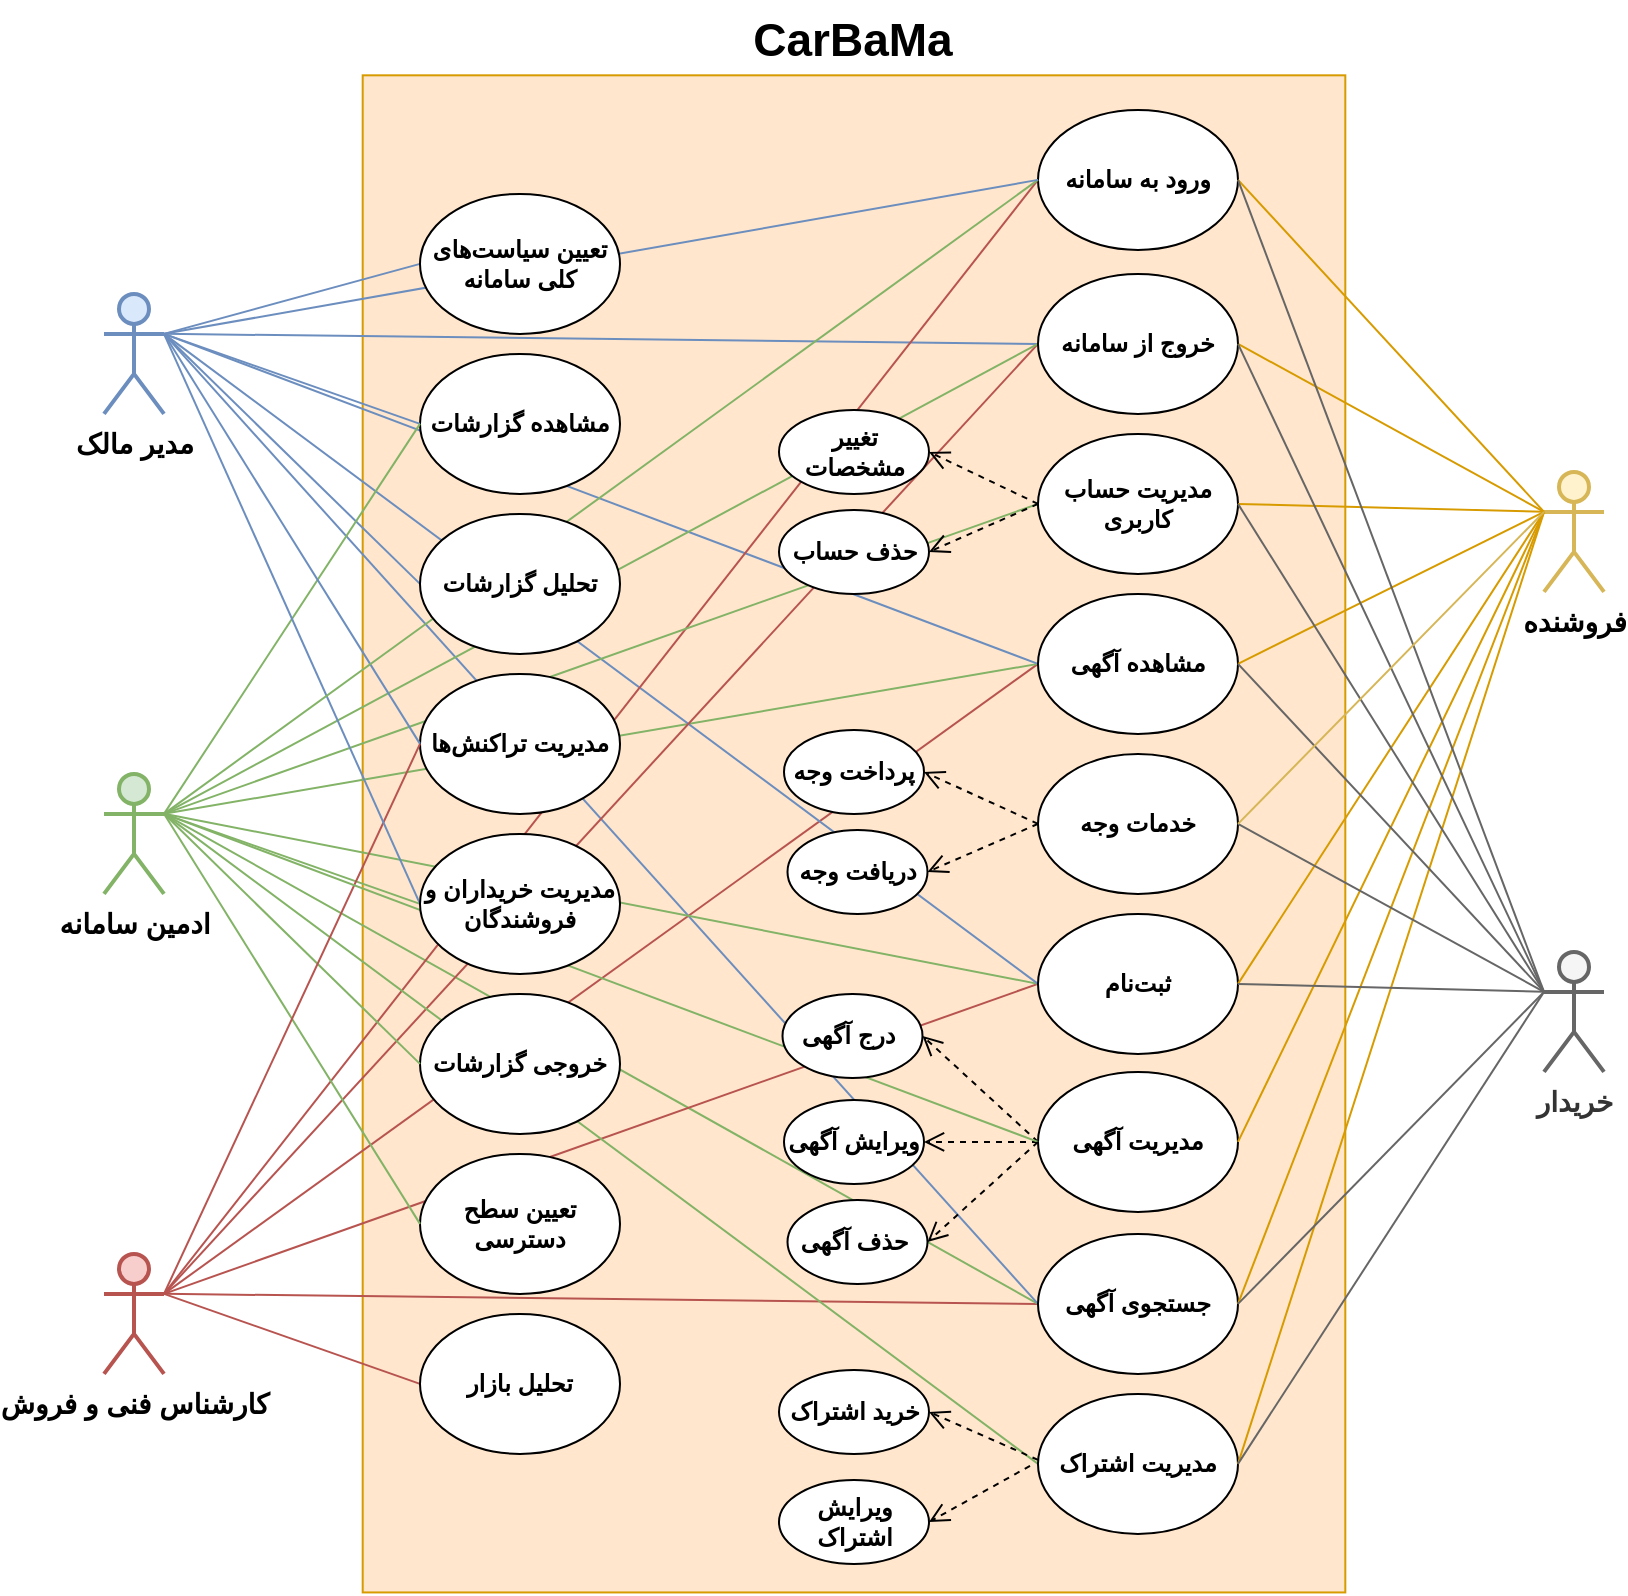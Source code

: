 <mxfile version="20.8.10" type="device"><diagram id="s_FNzx1s9uI6dU6BnIkg" name="Level0-Use-Case"><mxGraphModel dx="864" dy="1677" grid="1" gridSize="10" guides="1" tooltips="1" connect="1" arrows="1" fold="1" page="1" pageScale="1" pageWidth="827" pageHeight="1169" math="0" shadow="0"><root><mxCell id="bqhsrvmf-nutB7wtypz0-0"/><mxCell id="bqhsrvmf-nutB7wtypz0-1" parent="bqhsrvmf-nutB7wtypz0-0"/><mxCell id="bqhsrvmf-nutB7wtypz0-2" value="" style="rounded=0;whiteSpace=wrap;html=1;fillColor=#ffe6cc;strokeColor=#d79b00;" parent="bqhsrvmf-nutB7wtypz0-1" vertex="1"><mxGeometry x="167.34" y="-945.34" width="491.32" height="758.56" as="geometry"/></mxCell><mxCell id="dvvLqxRhYV_cquE6JAys-6" value="" style="endArrow=none;html=1;rounded=0;exitX=1;exitY=0.333;exitDx=0;exitDy=0;exitPerimeter=0;entryX=0;entryY=0.5;entryDx=0;entryDy=0;fillColor=#f8cecc;strokeColor=#b85450;" parent="bqhsrvmf-nutB7wtypz0-1" source="PyVvXRS7R9DVW4YgUdWR-5" target="pIrfce1ThzlQ_IQE3gjF-1" edge="1"><mxGeometry width="50" height="50" relative="1" as="geometry"><mxPoint x="390" y="-350" as="sourcePoint"/><mxPoint x="440" y="-400" as="targetPoint"/></mxGeometry></mxCell><mxCell id="dvvLqxRhYV_cquE6JAys-5" value="" style="endArrow=none;html=1;rounded=0;exitX=1;exitY=0.333;exitDx=0;exitDy=0;exitPerimeter=0;entryX=0;entryY=0.5;entryDx=0;entryDy=0;fillColor=#d5e8d4;strokeColor=#82b366;" parent="bqhsrvmf-nutB7wtypz0-1" source="bqhsrvmf-nutB7wtypz0-4" target="pIrfce1ThzlQ_IQE3gjF-1" edge="1"><mxGeometry width="50" height="50" relative="1" as="geometry"><mxPoint x="390" y="-350" as="sourcePoint"/><mxPoint x="440" y="-400" as="targetPoint"/></mxGeometry></mxCell><mxCell id="dvvLqxRhYV_cquE6JAys-4" value="" style="endArrow=none;html=1;rounded=0;exitX=1;exitY=0.333;exitDx=0;exitDy=0;exitPerimeter=0;entryX=0;entryY=0.5;entryDx=0;entryDy=0;fillColor=#dae8fc;strokeColor=#6c8ebf;" parent="bqhsrvmf-nutB7wtypz0-1" source="PyVvXRS7R9DVW4YgUdWR-8" target="pIrfce1ThzlQ_IQE3gjF-1" edge="1"><mxGeometry width="50" height="50" relative="1" as="geometry"><mxPoint x="390" y="-520" as="sourcePoint"/><mxPoint x="440" y="-570" as="targetPoint"/></mxGeometry></mxCell><mxCell id="dvvLqxRhYV_cquE6JAys-2" value="" style="endArrow=none;html=1;rounded=0;exitX=1;exitY=0.333;exitDx=0;exitDy=0;exitPerimeter=0;entryX=0;entryY=0.5;entryDx=0;entryDy=0;fillColor=#f8cecc;strokeColor=#b85450;" parent="bqhsrvmf-nutB7wtypz0-1" source="PyVvXRS7R9DVW4YgUdWR-5" target="PyVvXRS7R9DVW4YgUdWR-19" edge="1"><mxGeometry width="50" height="50" relative="1" as="geometry"><mxPoint x="390" y="-580" as="sourcePoint"/><mxPoint x="440" y="-630" as="targetPoint"/></mxGeometry></mxCell><mxCell id="dvvLqxRhYV_cquE6JAys-1" value="" style="endArrow=none;html=1;rounded=0;exitX=1;exitY=0.333;exitDx=0;exitDy=0;exitPerimeter=0;entryX=0;entryY=0.5;entryDx=0;entryDy=0;fillColor=#d5e8d4;strokeColor=#82b366;" parent="bqhsrvmf-nutB7wtypz0-1" source="bqhsrvmf-nutB7wtypz0-4" target="PyVvXRS7R9DVW4YgUdWR-19" edge="1"><mxGeometry width="50" height="50" relative="1" as="geometry"><mxPoint x="390" y="-580" as="sourcePoint"/><mxPoint x="440" y="-630" as="targetPoint"/></mxGeometry></mxCell><mxCell id="dvvLqxRhYV_cquE6JAys-0" value="" style="endArrow=none;html=1;rounded=0;exitX=1;exitY=0.333;exitDx=0;exitDy=0;exitPerimeter=0;entryX=0;entryY=0.5;entryDx=0;entryDy=0;fillColor=#dae8fc;strokeColor=#6c8ebf;" parent="bqhsrvmf-nutB7wtypz0-1" source="PyVvXRS7R9DVW4YgUdWR-8" target="PyVvXRS7R9DVW4YgUdWR-19" edge="1"><mxGeometry width="50" height="50" relative="1" as="geometry"><mxPoint x="390" y="-580" as="sourcePoint"/><mxPoint x="440" y="-630" as="targetPoint"/></mxGeometry></mxCell><mxCell id="HmIbGJpSSC_eXB4OiV0C-10" value="" style="endArrow=none;html=1;rounded=0;exitX=1;exitY=0.333;exitDx=0;exitDy=0;exitPerimeter=0;entryX=0;entryY=0.5;entryDx=0;entryDy=0;fillColor=#f8cecc;strokeColor=#b85450;" parent="bqhsrvmf-nutB7wtypz0-1" source="PyVvXRS7R9DVW4YgUdWR-5" target="PyVvXRS7R9DVW4YgUdWR-15" edge="1"><mxGeometry width="50" height="50" relative="1" as="geometry"><mxPoint x="389" y="-353" as="sourcePoint"/><mxPoint x="439" y="-403" as="targetPoint"/></mxGeometry></mxCell><mxCell id="HmIbGJpSSC_eXB4OiV0C-9" value="" style="endArrow=none;html=1;rounded=0;exitX=1;exitY=0.333;exitDx=0;exitDy=0;exitPerimeter=0;entryX=0;entryY=0.5;entryDx=0;entryDy=0;fillColor=#d5e8d4;strokeColor=#82b366;" parent="bqhsrvmf-nutB7wtypz0-1" source="bqhsrvmf-nutB7wtypz0-4" target="PyVvXRS7R9DVW4YgUdWR-15" edge="1"><mxGeometry width="50" height="50" relative="1" as="geometry"><mxPoint x="389" y="-653" as="sourcePoint"/><mxPoint x="439" y="-703" as="targetPoint"/></mxGeometry></mxCell><mxCell id="HmIbGJpSSC_eXB4OiV0C-8" value="" style="endArrow=none;html=1;rounded=0;exitX=1;exitY=0.333;exitDx=0;exitDy=0;exitPerimeter=0;entryX=0;entryY=0.5;entryDx=0;entryDy=0;fillColor=#dae8fc;strokeColor=#6c8ebf;" parent="bqhsrvmf-nutB7wtypz0-1" source="PyVvXRS7R9DVW4YgUdWR-8" target="PyVvXRS7R9DVW4YgUdWR-15" edge="1"><mxGeometry width="50" height="50" relative="1" as="geometry"><mxPoint x="389" y="-653" as="sourcePoint"/><mxPoint x="439" y="-703" as="targetPoint"/></mxGeometry></mxCell><mxCell id="HmIbGJpSSC_eXB4OiV0C-7" value="" style="endArrow=none;html=1;rounded=0;exitX=1;exitY=0.333;exitDx=0;exitDy=0;exitPerimeter=0;entryX=0;entryY=0.5;entryDx=0;entryDy=0;fillColor=#dae8fc;strokeColor=#6c8ebf;" parent="bqhsrvmf-nutB7wtypz0-1" source="PyVvXRS7R9DVW4YgUdWR-8" target="PyVvXRS7R9DVW4YgUdWR-14" edge="1"><mxGeometry width="50" height="50" relative="1" as="geometry"><mxPoint x="389" y="-653" as="sourcePoint"/><mxPoint x="439" y="-703" as="targetPoint"/></mxGeometry></mxCell><mxCell id="HmIbGJpSSC_eXB4OiV0C-5" value="" style="endArrow=none;html=1;rounded=0;exitX=1;exitY=0.333;exitDx=0;exitDy=0;exitPerimeter=0;entryX=0;entryY=0.5;entryDx=0;entryDy=0;fillColor=#f8cecc;strokeColor=#b85450;" parent="bqhsrvmf-nutB7wtypz0-1" source="PyVvXRS7R9DVW4YgUdWR-5" target="PyVvXRS7R9DVW4YgUdWR-14" edge="1"><mxGeometry width="50" height="50" relative="1" as="geometry"><mxPoint x="389" y="-513" as="sourcePoint"/><mxPoint x="439" y="-563" as="targetPoint"/></mxGeometry></mxCell><mxCell id="HmIbGJpSSC_eXB4OiV0C-6" value="" style="endArrow=none;html=1;rounded=0;exitX=1;exitY=0.333;exitDx=0;exitDy=0;exitPerimeter=0;entryX=0;entryY=0.5;entryDx=0;entryDy=0;fillColor=#d5e8d4;strokeColor=#82b366;" parent="bqhsrvmf-nutB7wtypz0-1" source="bqhsrvmf-nutB7wtypz0-4" target="PyVvXRS7R9DVW4YgUdWR-14" edge="1"><mxGeometry width="50" height="50" relative="1" as="geometry"><mxPoint x="389" y="-653" as="sourcePoint"/><mxPoint x="439" y="-703" as="targetPoint"/></mxGeometry></mxCell><mxCell id="HmIbGJpSSC_eXB4OiV0C-4" value="" style="endArrow=none;html=1;rounded=0;exitX=1;exitY=0.333;exitDx=0;exitDy=0;exitPerimeter=0;entryX=0;entryY=0.5;entryDx=0;entryDy=0;fillColor=#f8cecc;strokeColor=#b85450;" parent="bqhsrvmf-nutB7wtypz0-1" source="PyVvXRS7R9DVW4YgUdWR-5" target="10ZRUgG-LgRW5LAdO2uA-0" edge="1"><mxGeometry width="50" height="50" relative="1" as="geometry"><mxPoint x="389" y="-363" as="sourcePoint"/><mxPoint x="439" y="-413" as="targetPoint"/></mxGeometry></mxCell><mxCell id="Mg2vFQumSyBE6T_asTR5-17" value="" style="endArrow=none;html=1;rounded=0;entryX=1;entryY=0.5;entryDx=0;entryDy=0;exitX=0;exitY=0.333;exitDx=0;exitDy=0;exitPerimeter=0;fillColor=#ffe6cc;strokeColor=#d79b00;" parent="bqhsrvmf-nutB7wtypz0-1" source="PyVvXRS7R9DVW4YgUdWR-4" target="PyVvXRS7R9DVW4YgUdWR-14" edge="1"><mxGeometry width="50" height="50" relative="1" as="geometry"><mxPoint x="485" y="-606.06" as="sourcePoint"/><mxPoint x="535" y="-656.06" as="targetPoint"/></mxGeometry></mxCell><mxCell id="Mg2vFQumSyBE6T_asTR5-14" value="" style="endArrow=none;html=1;rounded=0;entryX=0;entryY=0.5;entryDx=0;entryDy=0;exitX=1;exitY=0.333;exitDx=0;exitDy=0;exitPerimeter=0;fillColor=#f8cecc;strokeColor=#b85450;" parent="bqhsrvmf-nutB7wtypz0-1" source="PyVvXRS7R9DVW4YgUdWR-5" target="iNZbijbT1E3IMKeTowVU-0" edge="1"><mxGeometry width="50" height="50" relative="1" as="geometry"><mxPoint x="361" y="-556.06" as="sourcePoint"/><mxPoint x="411" y="-606.06" as="targetPoint"/></mxGeometry></mxCell><mxCell id="Mg2vFQumSyBE6T_asTR5-12" value="" style="endArrow=none;html=1;rounded=0;entryX=0;entryY=0.5;entryDx=0;entryDy=0;exitX=1;exitY=0.333;exitDx=0;exitDy=0;exitPerimeter=0;fillColor=#d5e8d4;strokeColor=#82b366;" parent="bqhsrvmf-nutB7wtypz0-1" source="bqhsrvmf-nutB7wtypz0-4" target="_1hYh03CIhUE5gGdeVmP-0" edge="1"><mxGeometry width="50" height="50" relative="1" as="geometry"><mxPoint x="485" y="-596.06" as="sourcePoint"/><mxPoint x="535" y="-646.06" as="targetPoint"/></mxGeometry></mxCell><mxCell id="Mg2vFQumSyBE6T_asTR5-11" value="" style="endArrow=none;html=1;rounded=0;entryX=0;entryY=0.5;entryDx=0;entryDy=0;exitX=1;exitY=0.333;exitDx=0;exitDy=0;exitPerimeter=0;fillColor=#d5e8d4;strokeColor=#82b366;" parent="bqhsrvmf-nutB7wtypz0-1" source="bqhsrvmf-nutB7wtypz0-4" target="pIrfce1ThzlQ_IQE3gjF-0" edge="1"><mxGeometry width="50" height="50" relative="1" as="geometry"><mxPoint x="485" y="-596.06" as="sourcePoint"/><mxPoint x="535" y="-646.06" as="targetPoint"/></mxGeometry></mxCell><mxCell id="bqhsrvmf-nutB7wtypz0-3" value="&lt;b&gt;&lt;font style=&quot;font-size: 14px&quot;&gt;خریدار&lt;br&gt;&lt;/font&gt;&lt;/b&gt;" style="shape=umlActor;verticalLabelPosition=bottom;labelBackgroundColor=#ffffff;verticalAlign=top;html=1;outlineConnect=0;strokeWidth=2;fillColor=#f5f5f5;fontColor=#333333;strokeColor=#666666;" parent="bqhsrvmf-nutB7wtypz0-1" vertex="1"><mxGeometry x="758" y="-507.06" width="30" height="60" as="geometry"/></mxCell><mxCell id="bqhsrvmf-nutB7wtypz0-4" value="&lt;b style=&quot;border-color: var(--border-color);&quot;&gt;&lt;font style=&quot;border-color: var(--border-color); font-size: 14px;&quot;&gt;ادمین سامانه&lt;/font&gt;&lt;/b&gt;" style="shape=umlActor;verticalLabelPosition=bottom;labelBackgroundColor=#ffffff;verticalAlign=top;html=1;outlineConnect=0;strokeWidth=2;fillColor=#d5e8d4;strokeColor=#82b366;" parent="bqhsrvmf-nutB7wtypz0-1" vertex="1"><mxGeometry x="38" y="-596.06" width="30" height="60" as="geometry"/></mxCell><mxCell id="pH9xZ24cJMjZVTml0Q5W-1" value="&lt;b&gt;مشاهده گزارشات&lt;/b&gt;" style="ellipse;whiteSpace=wrap;html=1;strokeColor=#000000;strokeWidth=1;gradientColor=none;" parent="bqhsrvmf-nutB7wtypz0-1" vertex="1"><mxGeometry x="196" y="-806.06" width="100" height="70" as="geometry"/></mxCell><mxCell id="pIrfce1ThzlQ_IQE3gjF-0" value="&lt;b&gt;مدیریت حساب کاربری&lt;/b&gt;" style="ellipse;whiteSpace=wrap;html=1;strokeColor=#000000;strokeWidth=1;gradientColor=none;" parent="bqhsrvmf-nutB7wtypz0-1" vertex="1"><mxGeometry x="505" y="-766.06" width="100" height="70" as="geometry"/></mxCell><mxCell id="pIrfce1ThzlQ_IQE3gjF-1" value="&lt;b&gt;جستجوی آگهی&lt;/b&gt;" style="ellipse;whiteSpace=wrap;html=1;strokeColor=#000000;strokeWidth=1;gradientColor=none;" parent="bqhsrvmf-nutB7wtypz0-1" vertex="1"><mxGeometry x="505" y="-366.06" width="100" height="70" as="geometry"/></mxCell><mxCell id="10ZRUgG-LgRW5LAdO2uA-0" value="&lt;b&gt;ورود به سامانه&lt;/b&gt;" style="ellipse;whiteSpace=wrap;html=1;strokeColor=#000000;strokeWidth=1;gradientColor=none;" parent="bqhsrvmf-nutB7wtypz0-1" vertex="1"><mxGeometry x="505" y="-928.06" width="100" height="70" as="geometry"/></mxCell><mxCell id="psYYb6HYsfXLokzZBaIr-1" value="&lt;b&gt;خروجی گزارشات&lt;br&gt;&lt;/b&gt;" style="ellipse;whiteSpace=wrap;html=1;strokeColor=#000000;strokeWidth=1;gradientColor=none;" parent="bqhsrvmf-nutB7wtypz0-1" vertex="1"><mxGeometry x="196" y="-486.06" width="100" height="70" as="geometry"/></mxCell><mxCell id="ml_sPcxVKX6Gqqm8j9Vf-0" value="&lt;b&gt;&lt;font style=&quot;font-size: 23px&quot;&gt;CarBaMa&lt;/font&gt;&lt;/b&gt;" style="text;html=1;align=center;verticalAlign=middle;resizable=0;points=[];autosize=1;" parent="bqhsrvmf-nutB7wtypz0-1" vertex="1"><mxGeometry x="352.25" y="-983" width="120" height="40" as="geometry"/></mxCell><mxCell id="PyVvXRS7R9DVW4YgUdWR-4" value="&lt;b&gt;&lt;font style=&quot;font-size: 14px&quot;&gt;فروشنده&lt;br&gt;&lt;/font&gt;&lt;/b&gt;" style="shape=umlActor;verticalLabelPosition=bottom;labelBackgroundColor=#ffffff;verticalAlign=top;html=1;outlineConnect=0;strokeWidth=2;fillColor=#fff2cc;strokeColor=#d6b656;" parent="bqhsrvmf-nutB7wtypz0-1" vertex="1"><mxGeometry x="758" y="-747.06" width="30" height="60" as="geometry"/></mxCell><mxCell id="PyVvXRS7R9DVW4YgUdWR-5" value="&lt;b&gt;&lt;font style=&quot;font-size: 14px&quot;&gt;کارشناس فنی و فروش&lt;br&gt;&lt;/font&gt;&lt;/b&gt;" style="shape=umlActor;verticalLabelPosition=bottom;labelBackgroundColor=#ffffff;verticalAlign=top;html=1;outlineConnect=0;strokeWidth=2;fillColor=#f8cecc;strokeColor=#b85450;" parent="bqhsrvmf-nutB7wtypz0-1" vertex="1"><mxGeometry x="38" y="-356.06" width="30" height="60" as="geometry"/></mxCell><mxCell id="PyVvXRS7R9DVW4YgUdWR-8" value="&lt;b&gt;&lt;font style=&quot;font-size: 14px&quot;&gt;مدیر مالک&lt;br&gt;&lt;/font&gt;&lt;/b&gt;" style="shape=umlActor;verticalLabelPosition=bottom;labelBackgroundColor=#ffffff;verticalAlign=top;html=1;outlineConnect=0;strokeWidth=2;fillColor=#dae8fc;strokeColor=#6c8ebf;" parent="bqhsrvmf-nutB7wtypz0-1" vertex="1"><mxGeometry x="38" y="-836.06" width="30" height="60" as="geometry"/></mxCell><mxCell id="PyVvXRS7R9DVW4YgUdWR-14" value="&lt;b&gt;خروج از سامانه&lt;br&gt;&lt;/b&gt;" style="ellipse;whiteSpace=wrap;html=1;strokeColor=#000000;strokeWidth=1;gradientColor=none;" parent="bqhsrvmf-nutB7wtypz0-1" vertex="1"><mxGeometry x="505" y="-846.06" width="100" height="70" as="geometry"/></mxCell><mxCell id="PyVvXRS7R9DVW4YgUdWR-15" value="&lt;b&gt;ثبت‌نام&lt;/b&gt;" style="ellipse;whiteSpace=wrap;html=1;strokeColor=#000000;strokeWidth=1;gradientColor=none;" parent="bqhsrvmf-nutB7wtypz0-1" vertex="1"><mxGeometry x="505" y="-526.06" width="100" height="70" as="geometry"/></mxCell><mxCell id="PyVvXRS7R9DVW4YgUdWR-18" value="&lt;b&gt;تعیین سطح دسترسی&lt;/b&gt;" style="ellipse;whiteSpace=wrap;html=1;strokeColor=#000000;strokeWidth=1;gradientColor=none;" parent="bqhsrvmf-nutB7wtypz0-1" vertex="1"><mxGeometry x="196" y="-406.06" width="100" height="70" as="geometry"/></mxCell><mxCell id="PyVvXRS7R9DVW4YgUdWR-19" value="&lt;b&gt;مشاهده آگهی&lt;/b&gt;" style="ellipse;whiteSpace=wrap;html=1;strokeColor=#000000;strokeWidth=1;gradientColor=none;" parent="bqhsrvmf-nutB7wtypz0-1" vertex="1"><mxGeometry x="505" y="-686.06" width="100" height="70" as="geometry"/></mxCell><mxCell id="PyVvXRS7R9DVW4YgUdWR-20" value="&lt;b&gt;مدیریت آگهی&lt;/b&gt;" style="ellipse;whiteSpace=wrap;html=1;strokeColor=#000000;strokeWidth=1;gradientColor=none;" parent="bqhsrvmf-nutB7wtypz0-1" vertex="1"><mxGeometry x="505" y="-447.06" width="100" height="70" as="geometry"/></mxCell><mxCell id="_1hYh03CIhUE5gGdeVmP-0" value="&lt;b&gt;مدیریت اشتراک&lt;/b&gt;" style="ellipse;whiteSpace=wrap;html=1;strokeColor=#000000;strokeWidth=1;gradientColor=none;" parent="bqhsrvmf-nutB7wtypz0-1" vertex="1"><mxGeometry x="505" y="-286.06" width="100" height="70" as="geometry"/></mxCell><mxCell id="iNZbijbT1E3IMKeTowVU-0" value="&lt;b&gt;تحلیل بازار&lt;/b&gt;" style="ellipse;whiteSpace=wrap;html=1;strokeColor=#000000;strokeWidth=1;gradientColor=none;" parent="bqhsrvmf-nutB7wtypz0-1" vertex="1"><mxGeometry x="196" y="-326.06" width="100" height="70" as="geometry"/></mxCell><mxCell id="Mg2vFQumSyBE6T_asTR5-0" value="&lt;b&gt;مدیریت تراکنش‌ها&lt;/b&gt;" style="ellipse;whiteSpace=wrap;html=1;strokeColor=#000000;strokeWidth=1;gradientColor=none;" parent="bqhsrvmf-nutB7wtypz0-1" vertex="1"><mxGeometry x="196" y="-646.06" width="100" height="70" as="geometry"/></mxCell><mxCell id="Mg2vFQumSyBE6T_asTR5-1" value="" style="endArrow=none;html=1;rounded=0;entryX=1;entryY=0.333;entryDx=0;entryDy=0;entryPerimeter=0;exitX=0;exitY=0.5;exitDx=0;exitDy=0;fillColor=#dae8fc;strokeColor=#6c8ebf;" parent="bqhsrvmf-nutB7wtypz0-1" source="psYYb6HYsfXLokzZBaIr-0" target="PyVvXRS7R9DVW4YgUdWR-8" edge="1"><mxGeometry width="50" height="50" relative="1" as="geometry"><mxPoint x="361" y="-556.06" as="sourcePoint"/><mxPoint x="411" y="-606.06" as="targetPoint"/></mxGeometry></mxCell><mxCell id="Mg2vFQumSyBE6T_asTR5-2" value="" style="endArrow=none;html=1;rounded=0;entryX=1;entryY=0.333;entryDx=0;entryDy=0;entryPerimeter=0;exitX=0;exitY=0.5;exitDx=0;exitDy=0;fillColor=#dae8fc;strokeColor=#6c8ebf;" parent="bqhsrvmf-nutB7wtypz0-1" source="pH9xZ24cJMjZVTml0Q5W-1" target="PyVvXRS7R9DVW4YgUdWR-8" edge="1"><mxGeometry width="50" height="50" relative="1" as="geometry"><mxPoint x="361" y="-556.06" as="sourcePoint"/><mxPoint x="411" y="-606.06" as="targetPoint"/></mxGeometry></mxCell><mxCell id="Mg2vFQumSyBE6T_asTR5-3" value="" style="endArrow=none;html=1;rounded=0;entryX=1;entryY=0.333;entryDx=0;entryDy=0;entryPerimeter=0;exitX=0;exitY=0.5;exitDx=0;exitDy=0;fillColor=#dae8fc;strokeColor=#6c8ebf;" parent="bqhsrvmf-nutB7wtypz0-1" source="PyVvXRS7R9DVW4YgUdWR-10" target="PyVvXRS7R9DVW4YgUdWR-8" edge="1"><mxGeometry width="50" height="50" relative="1" as="geometry"><mxPoint x="361" y="-556.06" as="sourcePoint"/><mxPoint x="411" y="-606.06" as="targetPoint"/></mxGeometry></mxCell><mxCell id="Mg2vFQumSyBE6T_asTR5-5" value="" style="endArrow=none;html=1;rounded=0;exitX=1;exitY=0.333;exitDx=0;exitDy=0;exitPerimeter=0;entryX=0;entryY=0.5;entryDx=0;entryDy=0;fillColor=#d5e8d4;strokeColor=#82b366;" parent="bqhsrvmf-nutB7wtypz0-1" source="bqhsrvmf-nutB7wtypz0-4" target="pH9xZ24cJMjZVTml0Q5W-1" edge="1"><mxGeometry width="50" height="50" relative="1" as="geometry"><mxPoint x="361" y="-556.06" as="sourcePoint"/><mxPoint x="411" y="-606.06" as="targetPoint"/></mxGeometry></mxCell><mxCell id="Mg2vFQumSyBE6T_asTR5-6" value="" style="endArrow=none;html=1;rounded=0;entryX=0;entryY=0.5;entryDx=0;entryDy=0;exitX=1;exitY=0.333;exitDx=0;exitDy=0;exitPerimeter=0;fillColor=#d5e8d4;strokeColor=#82b366;" parent="bqhsrvmf-nutB7wtypz0-1" source="bqhsrvmf-nutB7wtypz0-4" target="psYYb6HYsfXLokzZBaIr-1" edge="1"><mxGeometry width="50" height="50" relative="1" as="geometry"><mxPoint x="361" y="-556.06" as="sourcePoint"/><mxPoint x="411" y="-606.06" as="targetPoint"/></mxGeometry></mxCell><mxCell id="Mg2vFQumSyBE6T_asTR5-7" value="" style="endArrow=none;html=1;rounded=0;entryX=0;entryY=0.5;entryDx=0;entryDy=0;exitX=1;exitY=0.333;exitDx=0;exitDy=0;exitPerimeter=0;fillColor=#d5e8d4;strokeColor=#82b366;" parent="bqhsrvmf-nutB7wtypz0-1" source="bqhsrvmf-nutB7wtypz0-4" target="Ys45rShW5swhMA2F7xiB-0" edge="1"><mxGeometry width="50" height="50" relative="1" as="geometry"><mxPoint x="361" y="-556.06" as="sourcePoint"/><mxPoint x="411" y="-606.06" as="targetPoint"/></mxGeometry></mxCell><mxCell id="Mg2vFQumSyBE6T_asTR5-9" value="" style="endArrow=none;html=1;rounded=0;entryX=1;entryY=0.333;entryDx=0;entryDy=0;entryPerimeter=0;exitX=0;exitY=0.5;exitDx=0;exitDy=0;fillColor=#d5e8d4;strokeColor=#82b366;" parent="bqhsrvmf-nutB7wtypz0-1" source="PyVvXRS7R9DVW4YgUdWR-18" target="bqhsrvmf-nutB7wtypz0-4" edge="1"><mxGeometry width="50" height="50" relative="1" as="geometry"><mxPoint x="361" y="-556.06" as="sourcePoint"/><mxPoint x="411" y="-606.06" as="targetPoint"/></mxGeometry></mxCell><mxCell id="Mg2vFQumSyBE6T_asTR5-10" value="" style="endArrow=none;html=1;rounded=0;entryX=1;entryY=0.333;entryDx=0;entryDy=0;entryPerimeter=0;exitX=0;exitY=0.5;exitDx=0;exitDy=0;fillColor=#dae8fc;strokeColor=#6c8ebf;" parent="bqhsrvmf-nutB7wtypz0-1" source="Mg2vFQumSyBE6T_asTR5-0" target="PyVvXRS7R9DVW4YgUdWR-8" edge="1"><mxGeometry width="50" height="50" relative="1" as="geometry"><mxPoint x="361" y="-556.06" as="sourcePoint"/><mxPoint x="411" y="-606.06" as="targetPoint"/></mxGeometry></mxCell><mxCell id="Mg2vFQumSyBE6T_asTR5-15" value="" style="endArrow=none;html=1;rounded=0;entryX=0;entryY=0.5;entryDx=0;entryDy=0;exitX=1;exitY=0.333;exitDx=0;exitDy=0;exitPerimeter=0;fillColor=#f8cecc;strokeColor=#b85450;" parent="bqhsrvmf-nutB7wtypz0-1" source="PyVvXRS7R9DVW4YgUdWR-5" target="Mg2vFQumSyBE6T_asTR5-0" edge="1"><mxGeometry width="50" height="50" relative="1" as="geometry"><mxPoint x="361" y="-556.06" as="sourcePoint"/><mxPoint x="411" y="-606.06" as="targetPoint"/></mxGeometry></mxCell><mxCell id="Mg2vFQumSyBE6T_asTR5-16" value="" style="endArrow=none;html=1;rounded=0;entryX=0;entryY=0.333;entryDx=0;entryDy=0;entryPerimeter=0;exitX=1;exitY=0.5;exitDx=0;exitDy=0;fillColor=#ffe6cc;strokeColor=#d79b00;" parent="bqhsrvmf-nutB7wtypz0-1" source="PyVvXRS7R9DVW4YgUdWR-15" target="PyVvXRS7R9DVW4YgUdWR-4" edge="1"><mxGeometry width="50" height="50" relative="1" as="geometry"><mxPoint x="485" y="-606.06" as="sourcePoint"/><mxPoint x="535" y="-656.06" as="targetPoint"/></mxGeometry></mxCell><mxCell id="Mg2vFQumSyBE6T_asTR5-18" value="" style="endArrow=none;html=1;rounded=0;entryX=0;entryY=0.333;entryDx=0;entryDy=0;entryPerimeter=0;exitX=1;exitY=0.5;exitDx=0;exitDy=0;fillColor=#ffe6cc;strokeColor=#d79b00;" parent="bqhsrvmf-nutB7wtypz0-1" source="pIrfce1ThzlQ_IQE3gjF-0" target="PyVvXRS7R9DVW4YgUdWR-4" edge="1"><mxGeometry width="50" height="50" relative="1" as="geometry"><mxPoint x="485" y="-606.06" as="sourcePoint"/><mxPoint x="535" y="-656.06" as="targetPoint"/></mxGeometry></mxCell><mxCell id="Mg2vFQumSyBE6T_asTR5-19" value="" style="endArrow=none;html=1;rounded=0;entryX=0;entryY=0.333;entryDx=0;entryDy=0;entryPerimeter=0;exitX=1;exitY=0.5;exitDx=0;exitDy=0;fillColor=#ffe6cc;strokeColor=#d79b00;" parent="bqhsrvmf-nutB7wtypz0-1" source="PyVvXRS7R9DVW4YgUdWR-19" target="PyVvXRS7R9DVW4YgUdWR-4" edge="1"><mxGeometry width="50" height="50" relative="1" as="geometry"><mxPoint x="485" y="-606.06" as="sourcePoint"/><mxPoint x="535" y="-656.06" as="targetPoint"/></mxGeometry></mxCell><mxCell id="Mg2vFQumSyBE6T_asTR5-20" value="" style="endArrow=none;html=1;rounded=0;entryX=0;entryY=0.333;entryDx=0;entryDy=0;entryPerimeter=0;exitX=1;exitY=0.5;exitDx=0;exitDy=0;fillColor=#ffe6cc;strokeColor=#d79b00;" parent="bqhsrvmf-nutB7wtypz0-1" source="PyVvXRS7R9DVW4YgUdWR-20" target="PyVvXRS7R9DVW4YgUdWR-4" edge="1"><mxGeometry width="50" height="50" relative="1" as="geometry"><mxPoint x="485" y="-606.06" as="sourcePoint"/><mxPoint x="535" y="-656.06" as="targetPoint"/></mxGeometry></mxCell><mxCell id="Mg2vFQumSyBE6T_asTR5-21" value="" style="endArrow=none;html=1;rounded=0;entryX=0;entryY=0.333;entryDx=0;entryDy=0;entryPerimeter=0;exitX=1;exitY=0.5;exitDx=0;exitDy=0;fillColor=#ffe6cc;strokeColor=#d79b00;" parent="bqhsrvmf-nutB7wtypz0-1" source="_1hYh03CIhUE5gGdeVmP-0" target="PyVvXRS7R9DVW4YgUdWR-4" edge="1"><mxGeometry width="50" height="50" relative="1" as="geometry"><mxPoint x="615" y="-561.06" as="sourcePoint"/><mxPoint x="755" y="-726.06" as="targetPoint"/></mxGeometry></mxCell><mxCell id="Mg2vFQumSyBE6T_asTR5-22" value="" style="endArrow=none;html=1;rounded=0;exitX=1;exitY=0.5;exitDx=0;exitDy=0;entryX=0;entryY=0.333;entryDx=0;entryDy=0;entryPerimeter=0;fillColor=#ffe6cc;strokeColor=#d79b00;" parent="bqhsrvmf-nutB7wtypz0-1" source="pIrfce1ThzlQ_IQE3gjF-1" target="PyVvXRS7R9DVW4YgUdWR-4" edge="1"><mxGeometry width="50" height="50" relative="1" as="geometry"><mxPoint x="625" y="-551.06" as="sourcePoint"/><mxPoint x="745" y="-736.06" as="targetPoint"/></mxGeometry></mxCell><mxCell id="Mg2vFQumSyBE6T_asTR5-23" value="" style="endArrow=none;html=1;rounded=0;entryX=0;entryY=0.333;entryDx=0;entryDy=0;entryPerimeter=0;exitX=1;exitY=0.5;exitDx=0;exitDy=0;fillColor=#ffe6cc;strokeColor=#d79b00;" parent="bqhsrvmf-nutB7wtypz0-1" source="10ZRUgG-LgRW5LAdO2uA-0" target="PyVvXRS7R9DVW4YgUdWR-4" edge="1"><mxGeometry width="50" height="50" relative="1" as="geometry"><mxPoint x="635" y="-541.06" as="sourcePoint"/><mxPoint x="775" y="-706.06" as="targetPoint"/></mxGeometry></mxCell><mxCell id="Mg2vFQumSyBE6T_asTR5-24" value="" style="endArrow=none;html=1;rounded=0;entryX=0;entryY=0.333;entryDx=0;entryDy=0;entryPerimeter=0;exitX=1;exitY=0.5;exitDx=0;exitDy=0;fillColor=#f5f5f5;strokeColor=#666666;" parent="bqhsrvmf-nutB7wtypz0-1" source="PyVvXRS7R9DVW4YgUdWR-14" target="bqhsrvmf-nutB7wtypz0-3" edge="1"><mxGeometry width="50" height="50" relative="1" as="geometry"><mxPoint x="645" y="-531.06" as="sourcePoint"/><mxPoint x="785" y="-696.06" as="targetPoint"/></mxGeometry></mxCell><mxCell id="Mg2vFQumSyBE6T_asTR5-25" value="" style="endArrow=none;html=1;rounded=0;entryX=1;entryY=0.5;entryDx=0;entryDy=0;exitX=0;exitY=0.333;exitDx=0;exitDy=0;exitPerimeter=0;fillColor=#f5f5f5;strokeColor=#666666;" parent="bqhsrvmf-nutB7wtypz0-1" source="bqhsrvmf-nutB7wtypz0-3" target="PyVvXRS7R9DVW4YgUdWR-15" edge="1"><mxGeometry width="50" height="50" relative="1" as="geometry"><mxPoint x="655" y="-521.06" as="sourcePoint"/><mxPoint x="795" y="-686.06" as="targetPoint"/></mxGeometry></mxCell><mxCell id="Mg2vFQumSyBE6T_asTR5-26" value="" style="endArrow=none;html=1;rounded=0;entryX=1;entryY=0.5;entryDx=0;entryDy=0;exitX=0;exitY=0.333;exitDx=0;exitDy=0;exitPerimeter=0;fillColor=#f5f5f5;strokeColor=#666666;" parent="bqhsrvmf-nutB7wtypz0-1" source="bqhsrvmf-nutB7wtypz0-3" target="pIrfce1ThzlQ_IQE3gjF-0" edge="1"><mxGeometry width="50" height="50" relative="1" as="geometry"><mxPoint x="665" y="-511.06" as="sourcePoint"/><mxPoint x="805" y="-676.06" as="targetPoint"/></mxGeometry></mxCell><mxCell id="Mg2vFQumSyBE6T_asTR5-27" value="" style="endArrow=none;html=1;rounded=0;entryX=1;entryY=0.5;entryDx=0;entryDy=0;exitX=0;exitY=0.333;exitDx=0;exitDy=0;exitPerimeter=0;fillColor=#f5f5f5;strokeColor=#666666;" parent="bqhsrvmf-nutB7wtypz0-1" source="bqhsrvmf-nutB7wtypz0-3" target="PyVvXRS7R9DVW4YgUdWR-19" edge="1"><mxGeometry width="50" height="50" relative="1" as="geometry"><mxPoint x="675" y="-501.06" as="sourcePoint"/><mxPoint x="815" y="-666.06" as="targetPoint"/></mxGeometry></mxCell><mxCell id="Mg2vFQumSyBE6T_asTR5-28" value="" style="endArrow=none;html=1;rounded=0;entryX=1;entryY=0.5;entryDx=0;entryDy=0;exitX=0;exitY=0.333;exitDx=0;exitDy=0;exitPerimeter=0;fillColor=#f5f5f5;strokeColor=#666666;" parent="bqhsrvmf-nutB7wtypz0-1" source="bqhsrvmf-nutB7wtypz0-3" target="_1hYh03CIhUE5gGdeVmP-0" edge="1"><mxGeometry width="50" height="50" relative="1" as="geometry"><mxPoint x="755" y="-486.06" as="sourcePoint"/><mxPoint x="615" y="-641.06" as="targetPoint"/></mxGeometry></mxCell><mxCell id="Mg2vFQumSyBE6T_asTR5-29" value="" style="endArrow=none;html=1;rounded=0;entryX=1;entryY=0.5;entryDx=0;entryDy=0;exitX=0;exitY=0.333;exitDx=0;exitDy=0;exitPerimeter=0;fillColor=#f5f5f5;strokeColor=#666666;" parent="bqhsrvmf-nutB7wtypz0-1" source="bqhsrvmf-nutB7wtypz0-3" target="pIrfce1ThzlQ_IQE3gjF-1" edge="1"><mxGeometry width="50" height="50" relative="1" as="geometry"><mxPoint x="765" y="-476.06" as="sourcePoint"/><mxPoint x="625" y="-631.06" as="targetPoint"/></mxGeometry></mxCell><mxCell id="Mg2vFQumSyBE6T_asTR5-30" value="" style="endArrow=none;html=1;rounded=0;entryX=1;entryY=0.5;entryDx=0;entryDy=0;exitX=0;exitY=0.333;exitDx=0;exitDy=0;exitPerimeter=0;fillColor=#f5f5f5;strokeColor=#666666;" parent="bqhsrvmf-nutB7wtypz0-1" source="bqhsrvmf-nutB7wtypz0-3" target="10ZRUgG-LgRW5LAdO2uA-0" edge="1"><mxGeometry width="50" height="50" relative="1" as="geometry"><mxPoint x="775" y="-466.06" as="sourcePoint"/><mxPoint x="635" y="-621.06" as="targetPoint"/></mxGeometry></mxCell><mxCell id="bOc5gspH-lGs_Hl7lriz-0" value="&lt;b&gt;خدمات وجه&lt;/b&gt;" style="ellipse;whiteSpace=wrap;html=1;strokeColor=#000000;strokeWidth=1;gradientColor=none;" parent="bqhsrvmf-nutB7wtypz0-1" vertex="1"><mxGeometry x="505" y="-606.06" width="100" height="70" as="geometry"/></mxCell><mxCell id="bOc5gspH-lGs_Hl7lriz-2" value="" style="endArrow=none;html=1;rounded=0;entryX=1;entryY=0.5;entryDx=0;entryDy=0;exitX=0;exitY=0.333;exitDx=0;exitDy=0;exitPerimeter=0;fillColor=#f5f5f5;strokeColor=#666666;" parent="bqhsrvmf-nutB7wtypz0-1" source="bqhsrvmf-nutB7wtypz0-3" target="bOc5gspH-lGs_Hl7lriz-0" edge="1"><mxGeometry width="50" height="50" relative="1" as="geometry"><mxPoint x="431" y="-497.06" as="sourcePoint"/><mxPoint x="481" y="-547.06" as="targetPoint"/></mxGeometry></mxCell><mxCell id="bOc5gspH-lGs_Hl7lriz-3" value="" style="endArrow=none;html=1;rounded=0;entryX=1;entryY=0.5;entryDx=0;entryDy=0;exitX=0;exitY=0.333;exitDx=0;exitDy=0;exitPerimeter=0;fillColor=#fff2cc;strokeColor=#d6b656;" parent="bqhsrvmf-nutB7wtypz0-1" source="PyVvXRS7R9DVW4YgUdWR-4" target="bOc5gspH-lGs_Hl7lriz-0" edge="1"><mxGeometry width="50" height="50" relative="1" as="geometry"><mxPoint x="431" y="-497.06" as="sourcePoint"/><mxPoint x="481" y="-547.06" as="targetPoint"/></mxGeometry></mxCell><mxCell id="O2Nz3DfsRSn5sGB-exxs-1" value="" style="endArrow=none;html=1;rounded=0;entryX=1;entryY=0.333;entryDx=0;entryDy=0;entryPerimeter=0;exitX=0;exitY=0.5;exitDx=0;exitDy=0;fillColor=#dae8fc;strokeColor=#6c8ebf;" parent="bqhsrvmf-nutB7wtypz0-1" source="Ys45rShW5swhMA2F7xiB-0" target="PyVvXRS7R9DVW4YgUdWR-8" edge="1"><mxGeometry width="50" height="50" relative="1" as="geometry"><mxPoint x="202" y="-583.06" as="sourcePoint"/><mxPoint x="47" y="-788.06" as="targetPoint"/></mxGeometry></mxCell><mxCell id="F2o7kVp8V1WJ3vBtpKjp-2" value="" style="html=1;verticalAlign=bottom;endArrow=open;dashed=1;endSize=8;rounded=0;exitX=0;exitY=0.5;exitDx=0;exitDy=0;entryX=1;entryY=0.5;entryDx=0;entryDy=0;" parent="bqhsrvmf-nutB7wtypz0-1" source="bOc5gspH-lGs_Hl7lriz-0" target="F2o7kVp8V1WJ3vBtpKjp-6" edge="1"><mxGeometry relative="1" as="geometry"><mxPoint x="501" y="-658.06" as="sourcePoint"/><mxPoint x="421" y="-658.06" as="targetPoint"/></mxGeometry></mxCell><mxCell id="F2o7kVp8V1WJ3vBtpKjp-4" value="" style="html=1;verticalAlign=bottom;endArrow=open;dashed=1;endSize=8;rounded=0;exitX=0;exitY=0.5;exitDx=0;exitDy=0;entryX=1;entryY=0.5;entryDx=0;entryDy=0;" parent="bqhsrvmf-nutB7wtypz0-1" source="bOc5gspH-lGs_Hl7lriz-0" target="F2o7kVp8V1WJ3vBtpKjp-5" edge="1"><mxGeometry relative="1" as="geometry"><mxPoint x="505.0" y="-536.06" as="sourcePoint"/><mxPoint x="421" y="-623.06" as="targetPoint"/></mxGeometry></mxCell><mxCell id="F2o7kVp8V1WJ3vBtpKjp-5" value="&lt;b&gt;دریافت وجه&lt;/b&gt;" style="ellipse;whiteSpace=wrap;html=1;strokeColor=#000000;strokeWidth=1;gradientColor=none;" parent="bqhsrvmf-nutB7wtypz0-1" vertex="1"><mxGeometry x="379.75" y="-568.06" width="70" height="42" as="geometry"/></mxCell><mxCell id="F2o7kVp8V1WJ3vBtpKjp-6" value="&lt;b&gt;پرداخت وجه&lt;/b&gt;" style="ellipse;whiteSpace=wrap;html=1;strokeColor=#000000;strokeWidth=1;gradientColor=none;" parent="bqhsrvmf-nutB7wtypz0-1" vertex="1"><mxGeometry x="378" y="-618.06" width="70" height="42" as="geometry"/></mxCell><mxCell id="F2o7kVp8V1WJ3vBtpKjp-23" value="&lt;b&gt;خرید اشتراک&lt;/b&gt;" style="ellipse;whiteSpace=wrap;html=1;strokeColor=#000000;strokeWidth=1;gradientColor=none;" parent="bqhsrvmf-nutB7wtypz0-1" vertex="1"><mxGeometry x="375.5" y="-298.06" width="75" height="42" as="geometry"/></mxCell><mxCell id="F2o7kVp8V1WJ3vBtpKjp-25" value="" style="html=1;verticalAlign=bottom;endArrow=open;dashed=1;endSize=8;rounded=0;exitX=0;exitY=0.5;exitDx=0;exitDy=0;entryX=1;entryY=0.5;entryDx=0;entryDy=0;" parent="bqhsrvmf-nutB7wtypz0-1" target="F2o7kVp8V1WJ3vBtpKjp-23" edge="1"><mxGeometry relative="1" as="geometry"><mxPoint x="505.0" y="-253.06" as="sourcePoint"/><mxPoint x="449.75" y="-307.06" as="targetPoint"/></mxGeometry></mxCell><mxCell id="F2o7kVp8V1WJ3vBtpKjp-26" value="" style="html=1;verticalAlign=bottom;endArrow=open;dashed=1;endSize=8;rounded=0;entryX=1;entryY=0.5;entryDx=0;entryDy=0;" parent="bqhsrvmf-nutB7wtypz0-1" target="F2o7kVp8V1WJ3vBtpKjp-27" edge="1"><mxGeometry relative="1" as="geometry"><mxPoint x="501" y="-250.06" as="sourcePoint"/><mxPoint x="431.0" y="-156.56" as="targetPoint"/></mxGeometry></mxCell><mxCell id="F2o7kVp8V1WJ3vBtpKjp-27" value="&lt;b&gt;ویرایش اشتراک&lt;/b&gt;" style="ellipse;whiteSpace=wrap;html=1;strokeColor=#000000;strokeWidth=1;gradientColor=none;" parent="bqhsrvmf-nutB7wtypz0-1" vertex="1"><mxGeometry x="375.5" y="-243" width="75" height="42" as="geometry"/></mxCell><mxCell id="F2o7kVp8V1WJ3vBtpKjp-28" value="&lt;b&gt;حذف حساب&lt;/b&gt;" style="ellipse;whiteSpace=wrap;html=1;strokeColor=#000000;strokeWidth=1;gradientColor=none;" parent="bqhsrvmf-nutB7wtypz0-1" vertex="1"><mxGeometry x="375.5" y="-728.06" width="75" height="42" as="geometry"/></mxCell><mxCell id="F2o7kVp8V1WJ3vBtpKjp-29" value="&lt;b&gt;تغییر مشخصات&lt;/b&gt;" style="ellipse;whiteSpace=wrap;html=1;strokeColor=#000000;strokeWidth=1;gradientColor=none;" parent="bqhsrvmf-nutB7wtypz0-1" vertex="1"><mxGeometry x="375.5" y="-778.06" width="75" height="42" as="geometry"/></mxCell><mxCell id="F2o7kVp8V1WJ3vBtpKjp-30" value="" style="html=1;verticalAlign=bottom;endArrow=open;dashed=1;endSize=8;rounded=0;exitX=0;exitY=0.5;exitDx=0;exitDy=0;entryX=1;entryY=0.5;entryDx=0;entryDy=0;" parent="bqhsrvmf-nutB7wtypz0-1" source="pIrfce1ThzlQ_IQE3gjF-0" target="F2o7kVp8V1WJ3vBtpKjp-28" edge="1"><mxGeometry relative="1" as="geometry"><mxPoint x="491.25" y="-741.06" as="sourcePoint"/><mxPoint x="441" y="-728.06" as="targetPoint"/></mxGeometry></mxCell><mxCell id="F2o7kVp8V1WJ3vBtpKjp-31" value="" style="html=1;verticalAlign=bottom;endArrow=open;dashed=1;endSize=8;rounded=0;exitX=0;exitY=0.5;exitDx=0;exitDy=0;entryX=1;entryY=0.5;entryDx=0;entryDy=0;" parent="bqhsrvmf-nutB7wtypz0-1" source="pIrfce1ThzlQ_IQE3gjF-0" target="F2o7kVp8V1WJ3vBtpKjp-29" edge="1"><mxGeometry relative="1" as="geometry"><mxPoint x="491.25" y="-741.06" as="sourcePoint"/><mxPoint x="436.0" y="-795.06" as="targetPoint"/></mxGeometry></mxCell><mxCell id="F2o7kVp8V1WJ3vBtpKjp-34" value="" style="html=1;verticalAlign=bottom;endArrow=open;dashed=1;endSize=8;rounded=0;exitX=0;exitY=0.5;exitDx=0;exitDy=0;entryX=1;entryY=0.5;entryDx=0;entryDy=0;" parent="bqhsrvmf-nutB7wtypz0-1" source="PyVvXRS7R9DVW4YgUdWR-20" target="F2o7kVp8V1WJ3vBtpKjp-35" edge="1"><mxGeometry relative="1" as="geometry"><mxPoint x="505.0" y="-435.56" as="sourcePoint"/><mxPoint x="421" y="-487.56" as="targetPoint"/></mxGeometry></mxCell><mxCell id="F2o7kVp8V1WJ3vBtpKjp-36" value="" style="html=1;verticalAlign=bottom;endArrow=open;dashed=1;endSize=8;rounded=0;exitX=0;exitY=0.5;exitDx=0;exitDy=0;entryX=1;entryY=0.5;entryDx=0;entryDy=0;" parent="bqhsrvmf-nutB7wtypz0-1" source="PyVvXRS7R9DVW4YgUdWR-20" target="F2o7kVp8V1WJ3vBtpKjp-37" edge="1"><mxGeometry relative="1" as="geometry"><mxPoint x="505.0" y="-411.06" as="sourcePoint"/><mxPoint x="421" y="-463.06" as="targetPoint"/></mxGeometry></mxCell><mxCell id="F2o7kVp8V1WJ3vBtpKjp-37" value="&lt;b&gt;ویرایش آگهی&lt;/b&gt;" style="ellipse;whiteSpace=wrap;html=1;strokeColor=#000000;strokeWidth=1;gradientColor=none;" parent="bqhsrvmf-nutB7wtypz0-1" vertex="1"><mxGeometry x="378" y="-433.06" width="70" height="42" as="geometry"/></mxCell><mxCell id="F2o7kVp8V1WJ3vBtpKjp-41" value="" style="endArrow=none;html=1;rounded=0;entryX=0;entryY=0.5;entryDx=0;entryDy=0;exitX=1;exitY=0.333;exitDx=0;exitDy=0;exitPerimeter=0;fillColor=#d5e8d4;strokeColor=#82b366;" parent="bqhsrvmf-nutB7wtypz0-1" source="bqhsrvmf-nutB7wtypz0-4" target="PyVvXRS7R9DVW4YgUdWR-20" edge="1"><mxGeometry width="50" height="50" relative="1" as="geometry"><mxPoint x="1" y="-576.06" as="sourcePoint"/><mxPoint x="505.0" y="-413.06" as="targetPoint"/></mxGeometry></mxCell><mxCell id="F2o7kVp8V1WJ3vBtpKjp-35" value="&lt;b&gt;درج آگهی&amp;nbsp;&lt;/b&gt;" style="ellipse;whiteSpace=wrap;html=1;strokeColor=#000000;strokeWidth=1;gradientColor=none;" parent="bqhsrvmf-nutB7wtypz0-1" vertex="1"><mxGeometry x="377.25" y="-486.06" width="70" height="42" as="geometry"/></mxCell><mxCell id="Ys45rShW5swhMA2F7xiB-0" value="&lt;b&gt;مدیریت خریداران و فروشندگان&lt;/b&gt;" style="ellipse;whiteSpace=wrap;html=1;strokeColor=#000000;strokeWidth=1;gradientColor=none;" parent="bqhsrvmf-nutB7wtypz0-1" vertex="1"><mxGeometry x="196" y="-566.06" width="100" height="70" as="geometry"/></mxCell><mxCell id="F2o7kVp8V1WJ3vBtpKjp-49" value="" style="html=1;verticalAlign=bottom;endArrow=open;dashed=1;endSize=8;rounded=0;exitX=0;exitY=0.5;exitDx=0;exitDy=0;entryX=1;entryY=0.5;entryDx=0;entryDy=0;" parent="bqhsrvmf-nutB7wtypz0-1" source="PyVvXRS7R9DVW4YgUdWR-20" target="F2o7kVp8V1WJ3vBtpKjp-50" edge="1"><mxGeometry relative="1" as="geometry"><mxPoint x="505.0" y="-416.06" as="sourcePoint"/><mxPoint x="421" y="-388.5" as="targetPoint"/></mxGeometry></mxCell><mxCell id="F2o7kVp8V1WJ3vBtpKjp-50" value="&lt;b&gt;حذف آگهی&amp;nbsp;&lt;/b&gt;" style="ellipse;whiteSpace=wrap;html=1;strokeColor=#000000;strokeWidth=1;gradientColor=none;" parent="bqhsrvmf-nutB7wtypz0-1" vertex="1"><mxGeometry x="379.75" y="-383" width="70" height="42" as="geometry"/></mxCell><mxCell id="HmIbGJpSSC_eXB4OiV0C-2" value="" style="endArrow=none;html=1;rounded=0;exitX=1;exitY=0.333;exitDx=0;exitDy=0;exitPerimeter=0;entryX=0;entryY=0.5;entryDx=0;entryDy=0;fillColor=#d5e8d4;strokeColor=#82b366;" parent="bqhsrvmf-nutB7wtypz0-1" source="bqhsrvmf-nutB7wtypz0-4" target="10ZRUgG-LgRW5LAdO2uA-0" edge="1"><mxGeometry width="50" height="50" relative="1" as="geometry"><mxPoint x="389" y="-663" as="sourcePoint"/><mxPoint x="439" y="-713" as="targetPoint"/></mxGeometry></mxCell><mxCell id="PyVvXRS7R9DVW4YgUdWR-10" value="&lt;b&gt;تحلیل گزارشات&lt;/b&gt;" style="ellipse;whiteSpace=wrap;html=1;strokeColor=#000000;strokeWidth=1;gradientColor=none;" parent="bqhsrvmf-nutB7wtypz0-1" vertex="1"><mxGeometry x="196" y="-726.06" width="100" height="70" as="geometry"/></mxCell><mxCell id="HmIbGJpSSC_eXB4OiV0C-3" value="" style="endArrow=none;html=1;rounded=0;exitX=1;exitY=0.333;exitDx=0;exitDy=0;exitPerimeter=0;entryX=0;entryY=0.5;entryDx=0;entryDy=0;fillColor=#dae8fc;strokeColor=#6c8ebf;" parent="bqhsrvmf-nutB7wtypz0-1" source="PyVvXRS7R9DVW4YgUdWR-8" target="10ZRUgG-LgRW5LAdO2uA-0" edge="1"><mxGeometry width="50" height="50" relative="1" as="geometry"><mxPoint x="389" y="-663" as="sourcePoint"/><mxPoint x="439" y="-713" as="targetPoint"/></mxGeometry></mxCell><mxCell id="psYYb6HYsfXLokzZBaIr-0" value="&lt;b&gt;تعیین سیاست‌های کلی سامانه&lt;/b&gt;" style="ellipse;whiteSpace=wrap;html=1;strokeColor=#000000;strokeWidth=1;gradientColor=none;" parent="bqhsrvmf-nutB7wtypz0-1" vertex="1"><mxGeometry x="196" y="-886.06" width="100" height="70" as="geometry"/></mxCell></root></mxGraphModel></diagram></mxfile>